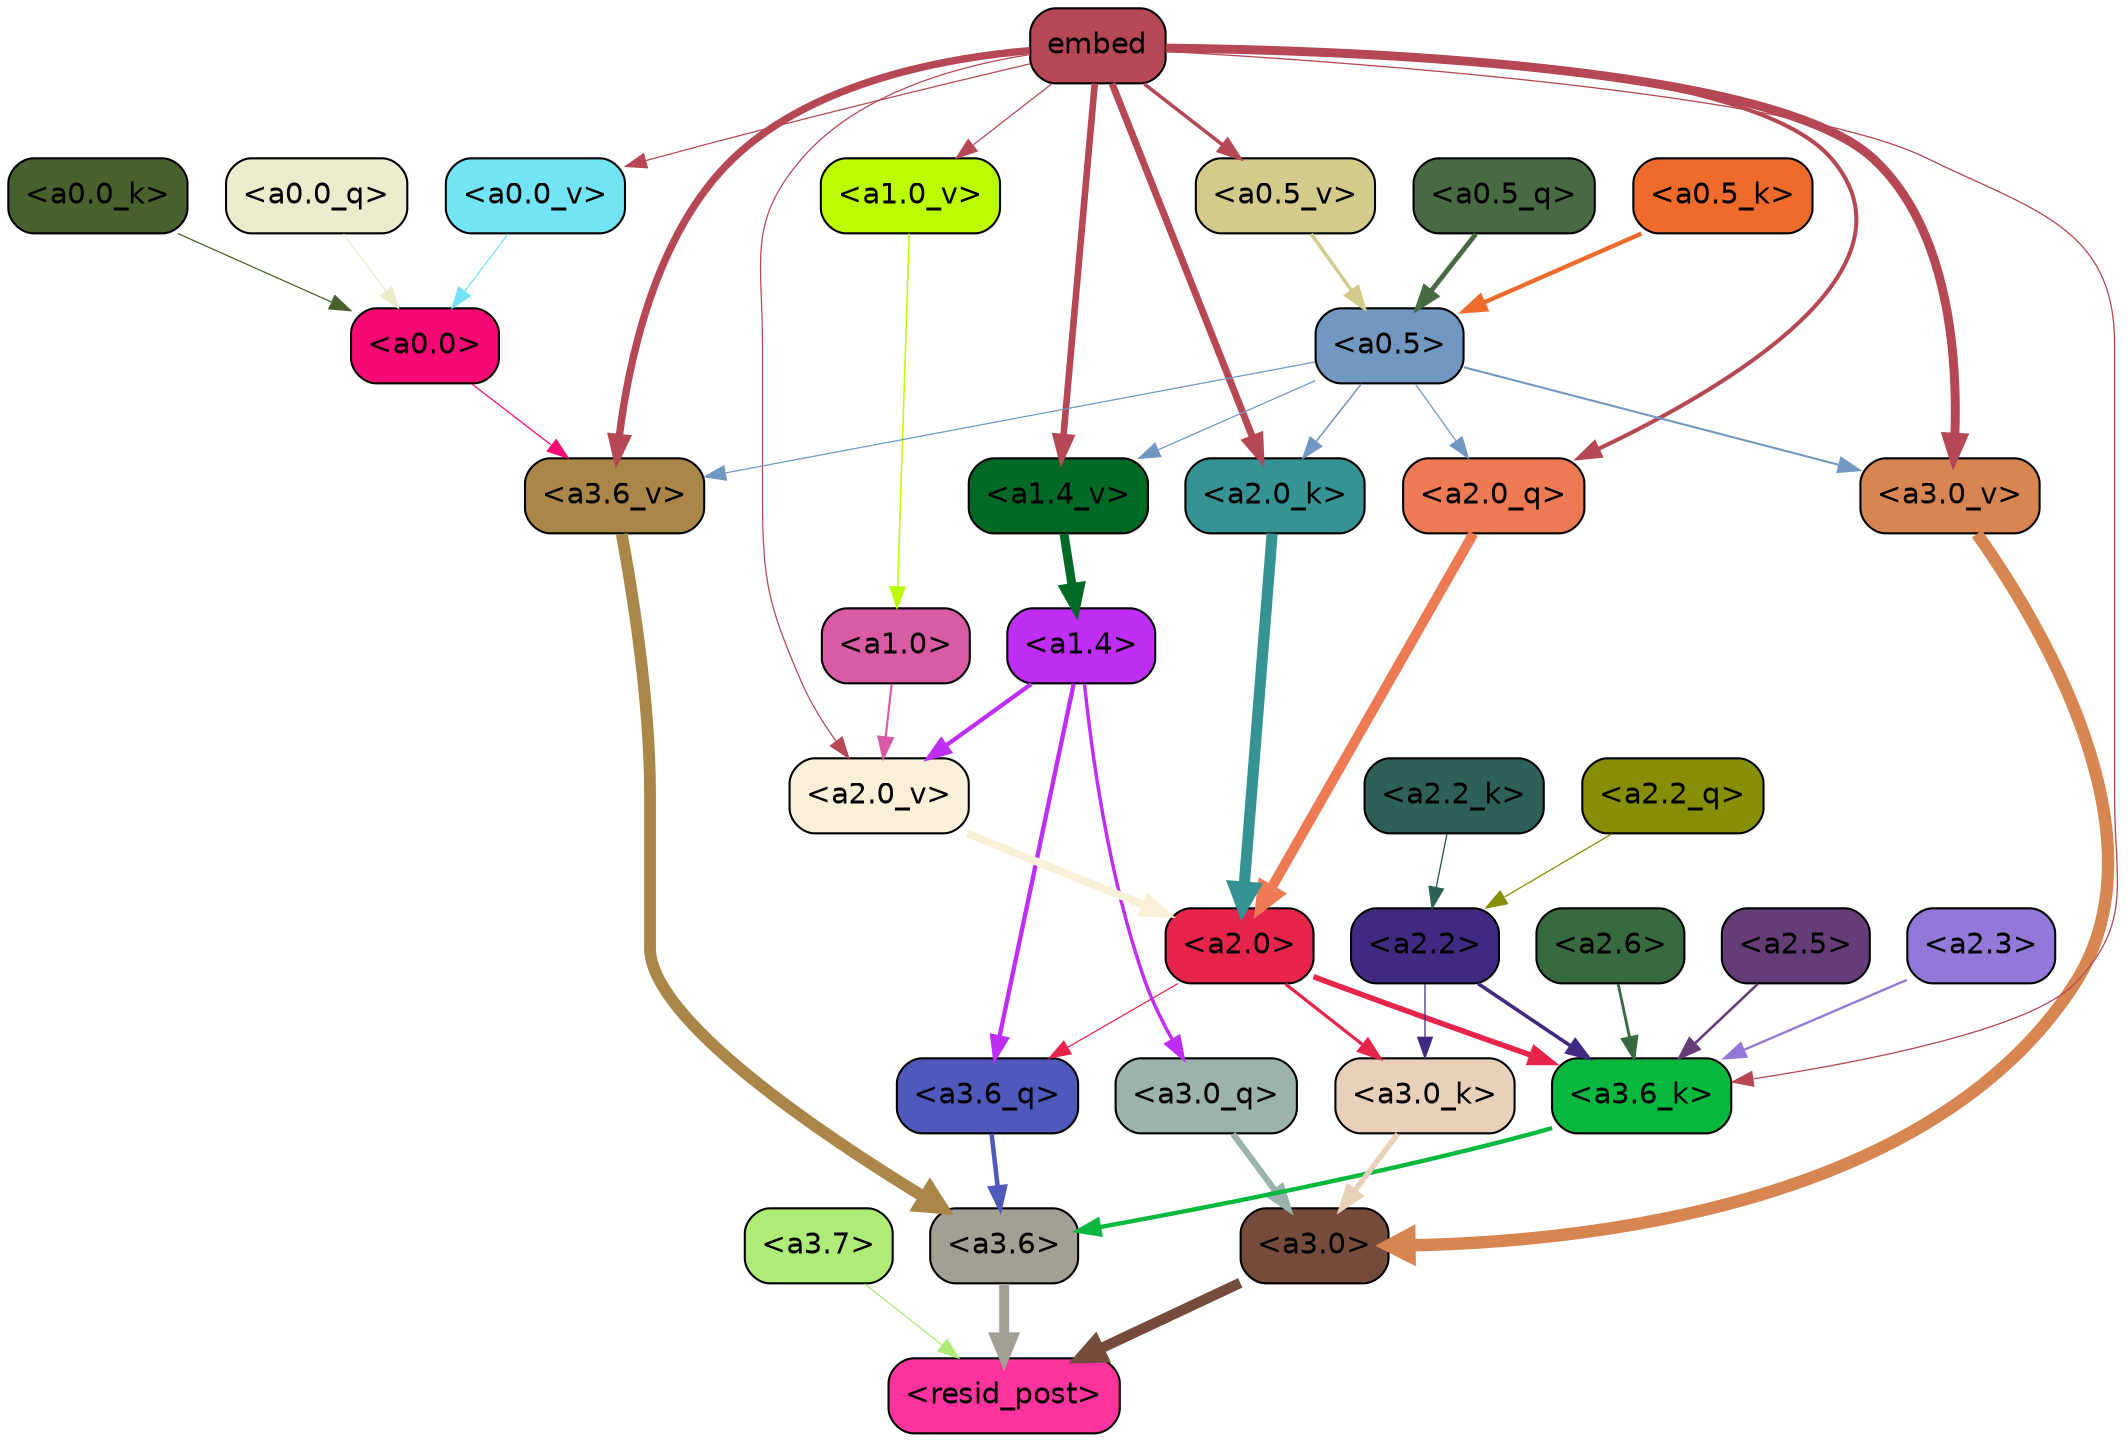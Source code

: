 strict digraph "" {
	graph [bgcolor=transparent,
		layout=dot,
		overlap=false,
		splines=true
	];
	"<a3.7>"	[color=black,
		fillcolor="#aeeb77",
		fontname=Helvetica,
		shape=box,
		style="filled, rounded"];
	"<resid_post>"	[color=black,
		fillcolor="#ff339d",
		fontname=Helvetica,
		shape=box,
		style="filled, rounded"];
	"<a3.7>" -> "<resid_post>"	[color="#aeeb77",
		penwidth=0.6];
	"<a3.6>"	[color=black,
		fillcolor="#a49f95",
		fontname=Helvetica,
		shape=box,
		style="filled, rounded"];
	"<a3.6>" -> "<resid_post>"	[color="#a49f95",
		penwidth=4.748674273490906];
	"<a3.0>"	[color=black,
		fillcolor="#754c3c",
		fontname=Helvetica,
		shape=box,
		style="filled, rounded"];
	"<a3.0>" -> "<resid_post>"	[color="#754c3c",
		penwidth=5.004031300544739];
	"<a3.6_q>"	[color=black,
		fillcolor="#4f58bb",
		fontname=Helvetica,
		shape=box,
		style="filled, rounded"];
	"<a3.6_q>" -> "<a3.6>"	[color="#4f58bb",
		penwidth=2.1656854450702667];
	"<a3.0_q>"	[color=black,
		fillcolor="#9cb2ad",
		fontname=Helvetica,
		shape=box,
		style="filled, rounded"];
	"<a3.0_q>" -> "<a3.0>"	[color="#9cb2ad",
		penwidth=2.95696559548378];
	"<a3.6_k>"	[color=black,
		fillcolor="#06b83d",
		fontname=Helvetica,
		shape=box,
		style="filled, rounded"];
	"<a3.6_k>" -> "<a3.6>"	[color="#06b83d",
		penwidth=2.086437076330185];
	"<a3.0_k>"	[color=black,
		fillcolor="#e9d0bb",
		fontname=Helvetica,
		shape=box,
		style="filled, rounded"];
	"<a3.0_k>" -> "<a3.0>"	[color="#e9d0bb",
		penwidth=2.5988530814647675];
	"<a3.6_v>"	[color=black,
		fillcolor="#aa8749",
		fontname=Helvetica,
		shape=box,
		style="filled, rounded"];
	"<a3.6_v>" -> "<a3.6>"	[color="#aa8749",
		penwidth=5.669987380504608];
	"<a3.0_v>"	[color=black,
		fillcolor="#d88651",
		fontname=Helvetica,
		shape=box,
		style="filled, rounded"];
	"<a3.0_v>" -> "<a3.0>"	[color="#d88651",
		penwidth=5.9515902400016785];
	"<a2.0>"	[color=black,
		fillcolor="#e7254b",
		fontname=Helvetica,
		shape=box,
		style="filled, rounded"];
	"<a2.0>" -> "<a3.6_q>"	[color="#e7254b",
		penwidth=0.6];
	"<a2.0>" -> "<a3.6_k>"	[color="#e7254b",
		penwidth=2.6423546075820923];
	"<a2.0>" -> "<a3.0_k>"	[color="#e7254b",
		penwidth=1.5482127666473389];
	"<a1.4>"	[color=black,
		fillcolor="#c02df5",
		fontname=Helvetica,
		shape=box,
		style="filled, rounded"];
	"<a1.4>" -> "<a3.6_q>"	[color="#c02df5",
		penwidth=2.1035547256469727];
	"<a1.4>" -> "<a3.0_q>"	[color="#c02df5",
		penwidth=1.6541699171066284];
	"<a2.0_v>"	[color=black,
		fillcolor="#f8f1d7",
		fontname=Helvetica,
		shape=box,
		style="filled, rounded"];
	"<a1.4>" -> "<a2.0_v>"	[color="#c02df5",
		penwidth=2.048949420452118];
	"<a2.6>"	[color=black,
		fillcolor="#376a3e",
		fontname=Helvetica,
		shape=box,
		style="filled, rounded"];
	"<a2.6>" -> "<a3.6_k>"	[color="#376a3e",
		penwidth=1.3718644380569458];
	"<a2.5>"	[color=black,
		fillcolor="#653d76",
		fontname=Helvetica,
		shape=box,
		style="filled, rounded"];
	"<a2.5>" -> "<a3.6_k>"	[color="#653d76",
		penwidth=1.231603980064392];
	"<a2.3>"	[color=black,
		fillcolor="#9178d9",
		fontname=Helvetica,
		shape=box,
		style="filled, rounded"];
	"<a2.3>" -> "<a3.6_k>"	[color="#9178d9",
		penwidth=1.1117559671401978];
	"<a2.2>"	[color=black,
		fillcolor="#402a81",
		fontname=Helvetica,
		shape=box,
		style="filled, rounded"];
	"<a2.2>" -> "<a3.6_k>"	[color="#402a81",
		penwidth=1.7315057516098022];
	"<a2.2>" -> "<a3.0_k>"	[color="#402a81",
		penwidth=0.6];
	embed	[color=black,
		fillcolor="#b64855",
		fontname=Helvetica,
		shape=box,
		style="filled, rounded"];
	embed -> "<a3.6_k>"	[color="#b64855",
		penwidth=0.6229734420776367];
	embed -> "<a3.6_v>"	[color="#b64855",
		penwidth=3.56406831741333];
	embed -> "<a3.0_v>"	[color="#b64855",
		penwidth=4.293717980384827];
	"<a2.0_q>"	[color=black,
		fillcolor="#ed7a52",
		fontname=Helvetica,
		shape=box,
		style="filled, rounded"];
	embed -> "<a2.0_q>"	[color="#b64855",
		penwidth=1.9479764699935913];
	"<a2.0_k>"	[color=black,
		fillcolor="#369393",
		fontname=Helvetica,
		shape=box,
		style="filled, rounded"];
	embed -> "<a2.0_k>"	[color="#b64855",
		penwidth=3.348647713661194];
	embed -> "<a2.0_v>"	[color="#b64855",
		penwidth=0.6];
	"<a1.4_v>"	[color=black,
		fillcolor="#006925",
		fontname=Helvetica,
		shape=box,
		style="filled, rounded"];
	embed -> "<a1.4_v>"	[color="#b64855",
		penwidth=3.1658360958099365];
	"<a1.0_v>"	[color=black,
		fillcolor="#bcfc01",
		fontname=Helvetica,
		shape=box,
		style="filled, rounded"];
	embed -> "<a1.0_v>"	[color="#b64855",
		penwidth=0.6];
	"<a0.5_v>"	[color=black,
		fillcolor="#d4ca8c",
		fontname=Helvetica,
		shape=box,
		style="filled, rounded"];
	embed -> "<a0.5_v>"	[color="#b64855",
		penwidth=1.6795666217803955];
	"<a0.0_v>"	[color=black,
		fillcolor="#72e4f5",
		fontname=Helvetica,
		shape=box,
		style="filled, rounded"];
	embed -> "<a0.0_v>"	[color="#b64855",
		penwidth=0.6];
	"<a0.5>"	[color=black,
		fillcolor="#7298c2",
		fontname=Helvetica,
		shape=box,
		style="filled, rounded"];
	"<a0.5>" -> "<a3.6_v>"	[color="#7298c2",
		penwidth=0.6];
	"<a0.5>" -> "<a3.0_v>"	[color="#7298c2",
		penwidth=0.9916514158248901];
	"<a0.5>" -> "<a2.0_q>"	[color="#7298c2",
		penwidth=0.6];
	"<a0.5>" -> "<a2.0_k>"	[color="#7298c2",
		penwidth=0.7479127645492554];
	"<a0.5>" -> "<a1.4_v>"	[color="#7298c2",
		penwidth=0.6];
	"<a0.0>"	[color=black,
		fillcolor="#f70973",
		fontname=Helvetica,
		shape=box,
		style="filled, rounded"];
	"<a0.0>" -> "<a3.6_v>"	[color="#f70973",
		penwidth=0.6];
	"<a2.2_q>"	[color=black,
		fillcolor="#868e03",
		fontname=Helvetica,
		shape=box,
		style="filled, rounded"];
	"<a2.2_q>" -> "<a2.2>"	[color="#868e03",
		penwidth=0.6068362593650818];
	"<a2.0_q>" -> "<a2.0>"	[color="#ed7a52",
		penwidth=4.801594913005829];
	"<a2.2_k>"	[color=black,
		fillcolor="#2d6157",
		fontname=Helvetica,
		shape=box,
		style="filled, rounded"];
	"<a2.2_k>" -> "<a2.2>"	[color="#2d6157",
		penwidth=0.6648573875427246];
	"<a2.0_k>" -> "<a2.0>"	[color="#369393",
		penwidth=5.364346981048584];
	"<a2.0_v>" -> "<a2.0>"	[color="#f8f1d7",
		penwidth=3.76983106136322];
	"<a1.0>"	[color=black,
		fillcolor="#d85ba4",
		fontname=Helvetica,
		shape=box,
		style="filled, rounded"];
	"<a1.0>" -> "<a2.0_v>"	[color="#d85ba4",
		penwidth=1.0333166718482971];
	"<a1.4_v>" -> "<a1.4>"	[color="#006925",
		penwidth=4.295930981636047];
	"<a1.0_v>" -> "<a1.0>"	[color="#bcfc01",
		penwidth=0.7506231069564819];
	"<a0.5_q>"	[color=black,
		fillcolor="#486a43",
		fontname=Helvetica,
		shape=box,
		style="filled, rounded"];
	"<a0.5_q>" -> "<a0.5>"	[color="#486a43",
		penwidth=2.30334210395813];
	"<a0.0_q>"	[color=black,
		fillcolor="#ebebce",
		fontname=Helvetica,
		shape=box,
		style="filled, rounded"];
	"<a0.0_q>" -> "<a0.0>"	[color="#ebebce",
		penwidth=0.6];
	"<a0.5_k>"	[color=black,
		fillcolor="#ee6b2b",
		fontname=Helvetica,
		shape=box,
		style="filled, rounded"];
	"<a0.5_k>" -> "<a0.5>"	[color="#ee6b2b",
		penwidth=2.078277349472046];
	"<a0.0_k>"	[color=black,
		fillcolor="#49612c",
		fontname=Helvetica,
		shape=box,
		style="filled, rounded"];
	"<a0.0_k>" -> "<a0.0>"	[color="#49612c",
		penwidth=0.6];
	"<a0.5_v>" -> "<a0.5>"	[color="#d4ca8c",
		penwidth=1.6795680522918701];
	"<a0.0_v>" -> "<a0.0>"	[color="#72e4f5",
		penwidth=0.6];
}
